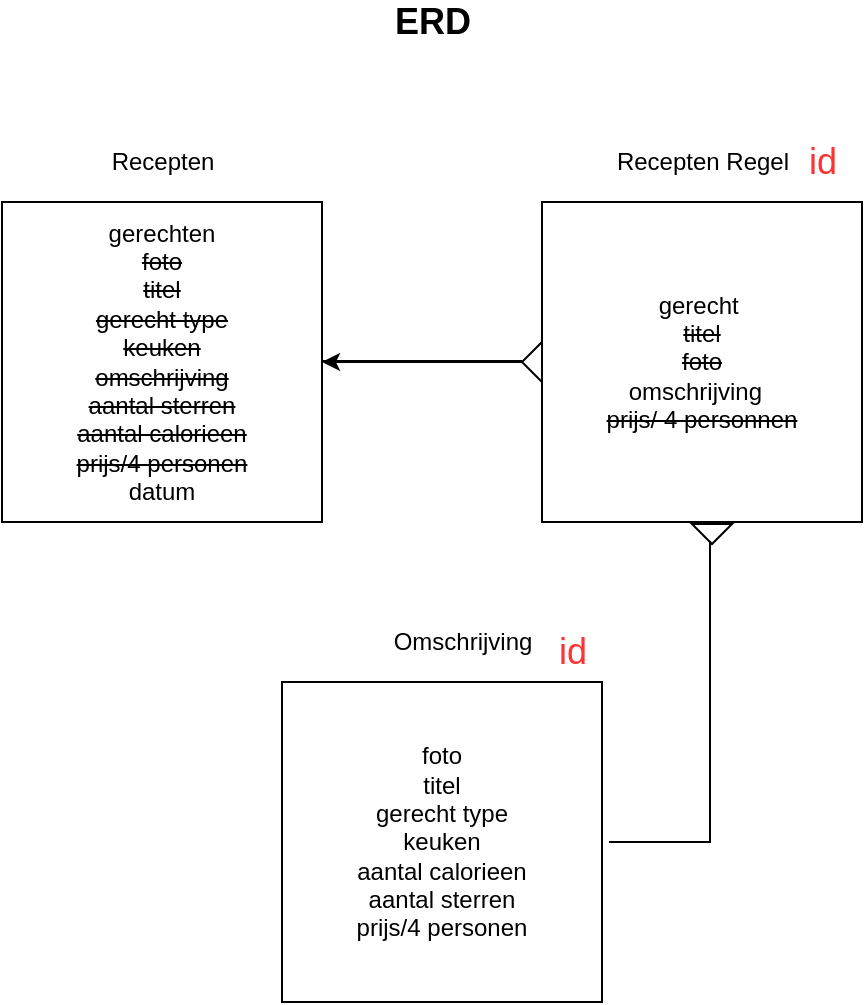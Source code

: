 <mxfile>
    <diagram id="cqrpzaKObs8hmtwBMeHC" name="Page-1">
        <mxGraphModel dx="472" dy="373" grid="1" gridSize="10" guides="1" tooltips="1" connect="1" arrows="1" fold="1" page="1" pageScale="1" pageWidth="850" pageHeight="1100" math="0" shadow="0">
            <root>
                <mxCell id="0"/>
                <mxCell id="1" parent="0"/>
                <mxCell id="2" value="gerechten&lt;br&gt;&lt;strike&gt;foto&lt;/strike&gt;&lt;br&gt;&lt;strike&gt;titel&lt;/strike&gt;&lt;br&gt;&lt;strike&gt;gerecht type&lt;br&gt;keuken&lt;/strike&gt;&lt;br&gt;&lt;strike&gt;omschrijving&lt;/strike&gt;&lt;br&gt;&lt;strike&gt;aantal sterren&lt;br&gt;aantal calorieen&lt;br&gt;prijs/4 personen&lt;br&gt;&lt;/strike&gt;datum" style="whiteSpace=wrap;html=1;aspect=fixed;" vertex="1" parent="1">
                    <mxGeometry x="30" y="120" width="160" height="160" as="geometry"/>
                </mxCell>
                <mxCell id="3" value="foto&lt;br&gt;titel&lt;br&gt;gerecht type&lt;br&gt;keuken&lt;br&gt;aantal calorieen&lt;br&gt;aantal sterren&lt;br&gt;prijs/4 personen" style="whiteSpace=wrap;html=1;aspect=fixed;" vertex="1" parent="1">
                    <mxGeometry x="170" y="360" width="160" height="160" as="geometry"/>
                </mxCell>
                <mxCell id="22" value="" style="edgeStyle=none;html=1;fontSize=18;fontColor=#FF3333;" edge="1" parent="1" source="4" target="2">
                    <mxGeometry relative="1" as="geometry"/>
                </mxCell>
                <mxCell id="4" value="gerecht&amp;nbsp;&lt;br&gt;&lt;strike&gt;titel&lt;/strike&gt;&lt;br&gt;&lt;strike&gt;foto&lt;/strike&gt;&lt;br&gt;omschrijving &amp;nbsp;&lt;br&gt;&lt;strike&gt;prijs/ 4 personnen&lt;/strike&gt;" style="whiteSpace=wrap;html=1;aspect=fixed;" vertex="1" parent="1">
                    <mxGeometry x="300" y="120" width="160" height="160" as="geometry"/>
                </mxCell>
                <mxCell id="5" value="&lt;font style=&quot;font-size: 18px&quot;&gt;&lt;b&gt;ERD&lt;/b&gt;&lt;/font&gt;" style="text;html=1;resizable=0;autosize=1;align=center;verticalAlign=middle;points=[];fillColor=none;strokeColor=none;rounded=0;" vertex="1" parent="1">
                    <mxGeometry x="220" y="20" width="50" height="20" as="geometry"/>
                </mxCell>
                <mxCell id="6" value="Recepten Regel" style="text;html=1;resizable=0;autosize=1;align=center;verticalAlign=middle;points=[];fillColor=none;strokeColor=none;rounded=0;" vertex="1" parent="1">
                    <mxGeometry x="330" y="90" width="100" height="20" as="geometry"/>
                </mxCell>
                <mxCell id="8" value="Recepten" style="text;html=1;resizable=0;autosize=1;align=center;verticalAlign=middle;points=[];fillColor=none;strokeColor=none;rounded=0;" vertex="1" parent="1">
                    <mxGeometry x="75" y="90" width="70" height="20" as="geometry"/>
                </mxCell>
                <mxCell id="9" value="Omschrijving" style="text;html=1;resizable=0;autosize=1;align=center;verticalAlign=middle;points=[];fillColor=none;strokeColor=none;rounded=0;" vertex="1" parent="1">
                    <mxGeometry x="220" y="330" width="80" height="20" as="geometry"/>
                </mxCell>
                <mxCell id="10" value="id" style="text;html=1;resizable=0;autosize=1;align=center;verticalAlign=middle;points=[];fillColor=none;strokeColor=none;rounded=0;fontSize=18;fontColor=#FF3333;" vertex="1" parent="1">
                    <mxGeometry x="300" y="330" width="30" height="30" as="geometry"/>
                </mxCell>
                <mxCell id="11" value="id" style="text;html=1;resizable=0;autosize=1;align=center;verticalAlign=middle;points=[];fillColor=none;strokeColor=none;rounded=0;fontSize=18;fontColor=#FF3333;" vertex="1" parent="1">
                    <mxGeometry x="425" y="85" width="30" height="30" as="geometry"/>
                </mxCell>
                <mxCell id="12" value="" style="endArrow=none;html=1;fontSize=18;fontColor=#FF3333;" edge="1" parent="1">
                    <mxGeometry width="50" height="50" relative="1" as="geometry">
                        <mxPoint x="190" y="199.5" as="sourcePoint"/>
                        <mxPoint x="290" y="199.5" as="targetPoint"/>
                    </mxGeometry>
                </mxCell>
                <mxCell id="13" value="" style="triangle;whiteSpace=wrap;html=1;fontSize=18;fontColor=#FF3333;rotation=-180;" vertex="1" parent="1">
                    <mxGeometry x="290" y="190" width="10" height="20" as="geometry"/>
                </mxCell>
                <mxCell id="23" value="" style="triangle;whiteSpace=wrap;html=1;fontSize=18;fontColor=#FF3333;rotation=90;" vertex="1" parent="1">
                    <mxGeometry x="380" y="276" width="10" height="20" as="geometry"/>
                </mxCell>
                <mxCell id="25" value="" style="shape=partialRectangle;whiteSpace=wrap;html=1;top=0;left=0;fillColor=none;fontSize=18;fontColor=#FF3333;" vertex="1" parent="1">
                    <mxGeometry x="334" y="290" width="50" height="150" as="geometry"/>
                </mxCell>
            </root>
        </mxGraphModel>
    </diagram>
</mxfile>